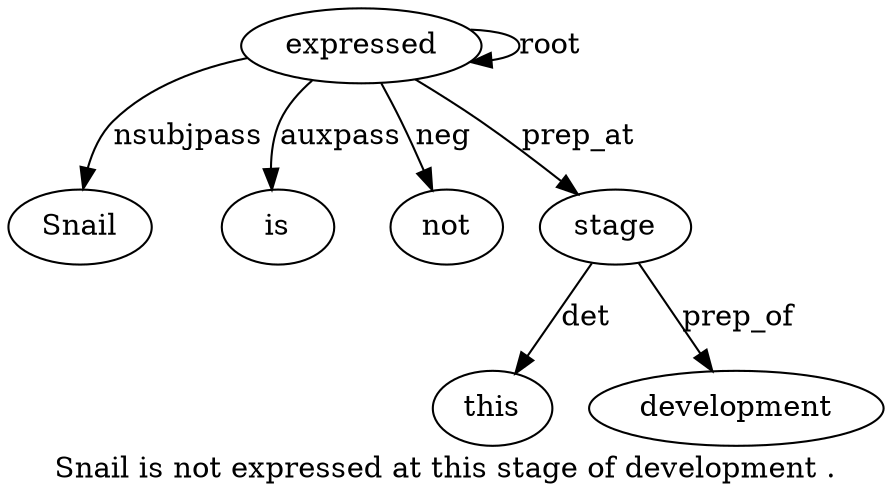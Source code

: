 digraph "Snail is not expressed at this stage of development ." {
label="Snail is not expressed at this stage of development .";
expressed4 [style=filled, fillcolor=white, label=expressed];
Snail1 [style=filled, fillcolor=white, label=Snail];
expressed4 -> Snail1  [label=nsubjpass];
is2 [style=filled, fillcolor=white, label=is];
expressed4 -> is2  [label=auxpass];
not3 [style=filled, fillcolor=white, label=not];
expressed4 -> not3  [label=neg];
expressed4 -> expressed4  [label=root];
stage7 [style=filled, fillcolor=white, label=stage];
this6 [style=filled, fillcolor=white, label=this];
stage7 -> this6  [label=det];
expressed4 -> stage7  [label=prep_at];
development9 [style=filled, fillcolor=white, label=development];
stage7 -> development9  [label=prep_of];
}
